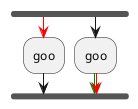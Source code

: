 {
  "sha1": "hlxg43wk7c7n4aeyogw4siu41wz9zu1",
  "insertion": {
    "when": "2024-06-03T18:59:29.723Z",
    "user": "plantuml@gmail.com"
  }
}
@startuml
fork
     -[#red]->
     :goo;
fork again
     :goo;
     -[#green;#red]->
end fork
@enduml
